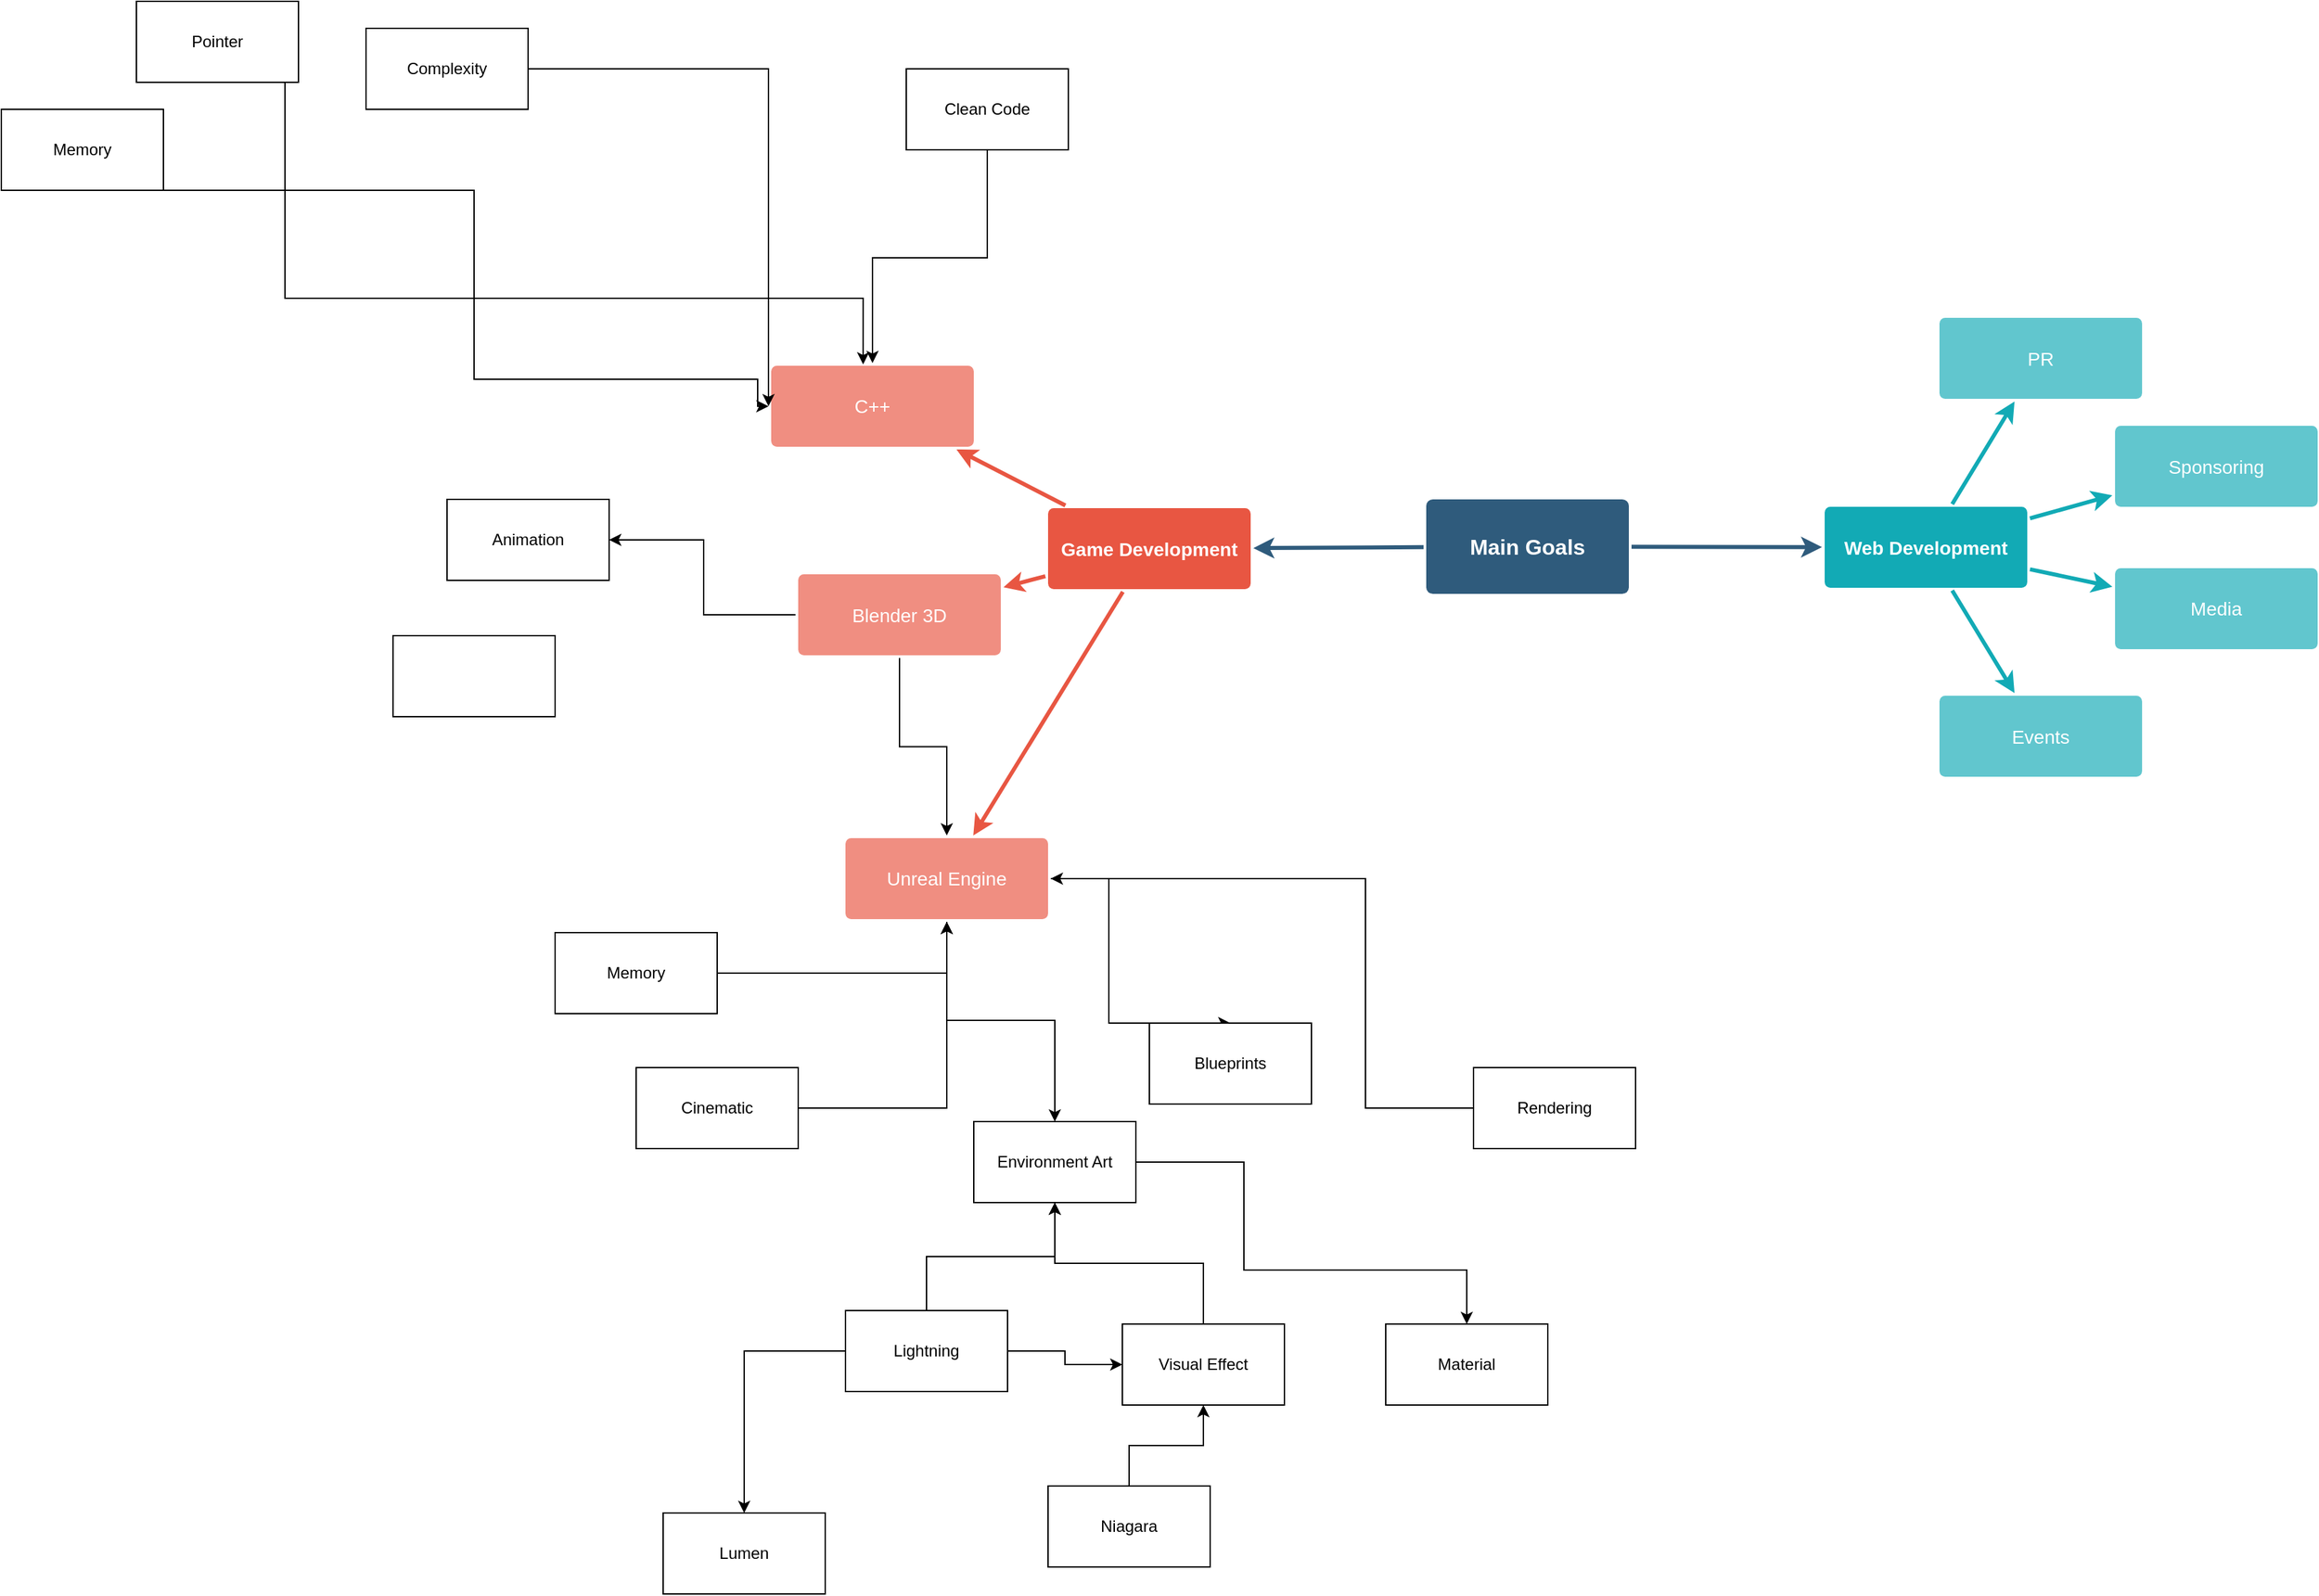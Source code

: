 <mxfile version="24.2.8" type="github">
  <diagram id="6a731a19-8d31-9384-78a2-239565b7b9f0" name="Page-1">
    <mxGraphModel dx="2603" dy="738" grid="1" gridSize="10" guides="1" tooltips="1" connect="1" arrows="1" fold="1" page="1" pageScale="1" pageWidth="1169" pageHeight="827" background="none" math="0" shadow="0">
      <root>
        <mxCell id="0" />
        <mxCell id="1" parent="0" />
        <mxCell id="1746" value="" style="edgeStyle=none;rounded=0;jumpStyle=none;html=1;shadow=0;labelBackgroundColor=none;startArrow=none;startFill=0;endArrow=classic;endFill=1;jettySize=auto;orthogonalLoop=1;strokeColor=#2F5B7C;strokeWidth=3;fontFamily=Helvetica;fontSize=16;fontColor=#23445D;spacing=5;" parent="1" source="1749" target="1771" edge="1">
          <mxGeometry relative="1" as="geometry" />
        </mxCell>
        <mxCell id="1748" value="" style="edgeStyle=none;rounded=0;jumpStyle=none;html=1;shadow=0;labelBackgroundColor=none;startArrow=none;startFill=0;endArrow=classic;endFill=1;jettySize=auto;orthogonalLoop=1;strokeColor=#2F5B7C;strokeWidth=3;fontFamily=Helvetica;fontSize=16;fontColor=#23445D;spacing=5;" parent="1" source="1749" target="1753" edge="1">
          <mxGeometry relative="1" as="geometry" />
        </mxCell>
        <mxCell id="1749" value="Main Goals" style="rounded=1;whiteSpace=wrap;html=1;shadow=0;labelBackgroundColor=none;strokeColor=none;strokeWidth=3;fillColor=#2F5B7C;fontFamily=Helvetica;fontSize=16;fontColor=#FFFFFF;align=center;fontStyle=1;spacing=5;arcSize=7;perimeterSpacing=2;" parent="1" vertex="1">
          <mxGeometry x="495" y="379" width="150" height="70" as="geometry" />
        </mxCell>
        <mxCell id="1750" value="" style="edgeStyle=none;rounded=1;jumpStyle=none;html=1;shadow=0;labelBackgroundColor=none;startArrow=none;startFill=0;jettySize=auto;orthogonalLoop=1;strokeColor=#E85642;strokeWidth=3;fontFamily=Helvetica;fontSize=14;fontColor=#FFFFFF;spacing=5;fontStyle=1;fillColor=#b0e3e6;" parent="1" source="1753" target="1756" edge="1">
          <mxGeometry relative="1" as="geometry" />
        </mxCell>
        <mxCell id="1751" value="" style="edgeStyle=none;rounded=1;jumpStyle=none;html=1;shadow=0;labelBackgroundColor=none;startArrow=none;startFill=0;jettySize=auto;orthogonalLoop=1;strokeColor=#E85642;strokeWidth=3;fontFamily=Helvetica;fontSize=14;fontColor=#FFFFFF;spacing=5;fontStyle=1;fillColor=#b0e3e6;" parent="1" source="1753" target="1755" edge="1">
          <mxGeometry relative="1" as="geometry" />
        </mxCell>
        <mxCell id="1752" value="" style="edgeStyle=none;rounded=1;jumpStyle=none;html=1;shadow=0;labelBackgroundColor=none;startArrow=none;startFill=0;jettySize=auto;orthogonalLoop=1;strokeColor=#E85642;strokeWidth=3;fontFamily=Helvetica;fontSize=14;fontColor=#FFFFFF;spacing=5;fontStyle=1;fillColor=#b0e3e6;" parent="1" source="1753" target="1754" edge="1">
          <mxGeometry relative="1" as="geometry" />
        </mxCell>
        <mxCell id="1753" value="Game Development" style="rounded=1;whiteSpace=wrap;html=1;shadow=0;labelBackgroundColor=none;strokeColor=none;strokeWidth=3;fillColor=#e85642;fontFamily=Helvetica;fontSize=14;fontColor=#FFFFFF;align=center;spacing=5;fontStyle=1;arcSize=7;perimeterSpacing=2;" parent="1" vertex="1">
          <mxGeometry x="215" y="385.5" width="150" height="60" as="geometry" />
        </mxCell>
        <mxCell id="bTv7Xcpy6aVd2BoRwM-k-1783" style="edgeStyle=orthogonalEdgeStyle;rounded=0;orthogonalLoop=1;jettySize=auto;html=1;entryX=0.5;entryY=0;entryDx=0;entryDy=0;" edge="1" parent="1" source="1754" target="bTv7Xcpy6aVd2BoRwM-k-1779">
          <mxGeometry relative="1" as="geometry" />
        </mxCell>
        <mxCell id="bTv7Xcpy6aVd2BoRwM-k-1809" style="edgeStyle=orthogonalEdgeStyle;rounded=0;orthogonalLoop=1;jettySize=auto;html=1;entryX=0.5;entryY=0;entryDx=0;entryDy=0;" edge="1" parent="1" source="1754" target="bTv7Xcpy6aVd2BoRwM-k-1808">
          <mxGeometry relative="1" as="geometry">
            <Array as="points">
              <mxPoint x="260" y="660" />
              <mxPoint x="260" y="767" />
            </Array>
          </mxGeometry>
        </mxCell>
        <mxCell id="1754" value="Unreal Engine" style="rounded=1;whiteSpace=wrap;html=1;shadow=0;labelBackgroundColor=none;strokeColor=none;strokeWidth=3;fillColor=#f08e81;fontFamily=Helvetica;fontSize=14;fontColor=#FFFFFF;align=center;spacing=5;fontStyle=0;arcSize=7;perimeterSpacing=2;" parent="1" vertex="1">
          <mxGeometry x="65" y="630" width="150" height="60" as="geometry" />
        </mxCell>
        <mxCell id="LfrT7Lx4cVq_b7oihQ93-1780" style="edgeStyle=orthogonalEdgeStyle;rounded=0;orthogonalLoop=1;jettySize=auto;html=1;exitX=0;exitY=0.5;exitDx=0;exitDy=0;entryX=1;entryY=0.5;entryDx=0;entryDy=0;" parent="1" source="1755" target="LfrT7Lx4cVq_b7oihQ93-1779" edge="1">
          <mxGeometry relative="1" as="geometry" />
        </mxCell>
        <mxCell id="bTv7Xcpy6aVd2BoRwM-k-1782" style="edgeStyle=orthogonalEdgeStyle;rounded=0;orthogonalLoop=1;jettySize=auto;html=1;entryX=0.5;entryY=0;entryDx=0;entryDy=0;" edge="1" parent="1" source="1755" target="1754">
          <mxGeometry relative="1" as="geometry" />
        </mxCell>
        <mxCell id="1755" value="Blender 3D" style="rounded=1;whiteSpace=wrap;html=1;shadow=0;labelBackgroundColor=none;strokeColor=none;strokeWidth=3;fillColor=#f08e81;fontFamily=Helvetica;fontSize=14;fontColor=#FFFFFF;align=center;spacing=5;fontStyle=0;arcSize=7;perimeterSpacing=2;" parent="1" vertex="1">
          <mxGeometry x="30" y="434.5" width="150" height="60" as="geometry" />
        </mxCell>
        <mxCell id="1756" value="C++" style="rounded=1;whiteSpace=wrap;html=1;shadow=0;labelBackgroundColor=none;strokeColor=none;strokeWidth=3;fillColor=#f08e81;fontFamily=Helvetica;fontSize=14;fontColor=#FFFFFF;align=center;spacing=5;fontStyle=0;arcSize=7;perimeterSpacing=2;" parent="1" vertex="1">
          <mxGeometry x="10" y="280" width="150" height="60" as="geometry" />
        </mxCell>
        <mxCell id="1771" value="Web Development" style="rounded=1;whiteSpace=wrap;html=1;shadow=0;labelBackgroundColor=none;strokeColor=none;strokeWidth=3;fillColor=#12aab5;fontFamily=Helvetica;fontSize=14;fontColor=#FFFFFF;align=center;spacing=5;fontStyle=1;arcSize=7;perimeterSpacing=2;" parent="1" vertex="1">
          <mxGeometry x="790" y="384.5" width="150" height="60" as="geometry" />
        </mxCell>
        <mxCell id="1772" value="Events" style="rounded=1;whiteSpace=wrap;html=1;shadow=0;labelBackgroundColor=none;strokeColor=none;strokeWidth=3;fillColor=#61c6ce;fontFamily=Helvetica;fontSize=14;fontColor=#FFFFFF;align=center;spacing=5;fontStyle=0;arcSize=7;perimeterSpacing=2;" parent="1" vertex="1">
          <mxGeometry x="875" y="524.5" width="150" height="60" as="geometry" />
        </mxCell>
        <mxCell id="1773" value="" style="edgeStyle=none;rounded=1;jumpStyle=none;html=1;shadow=0;labelBackgroundColor=none;startArrow=none;startFill=0;jettySize=auto;orthogonalLoop=1;strokeColor=#12AAB5;strokeWidth=3;fontFamily=Helvetica;fontSize=14;fontColor=#FFFFFF;spacing=5;fontStyle=1;fillColor=#b0e3e6;" parent="1" source="1771" target="1772" edge="1">
          <mxGeometry relative="1" as="geometry" />
        </mxCell>
        <mxCell id="1774" value="Media" style="rounded=1;whiteSpace=wrap;html=1;shadow=0;labelBackgroundColor=none;strokeColor=none;strokeWidth=3;fillColor=#61c6ce;fontFamily=Helvetica;fontSize=14;fontColor=#FFFFFF;align=center;spacing=5;fontStyle=0;arcSize=7;perimeterSpacing=2;" parent="1" vertex="1">
          <mxGeometry x="1005" y="430" width="150" height="60" as="geometry" />
        </mxCell>
        <mxCell id="1775" value="" style="edgeStyle=none;rounded=1;jumpStyle=none;html=1;shadow=0;labelBackgroundColor=none;startArrow=none;startFill=0;jettySize=auto;orthogonalLoop=1;strokeColor=#12AAB5;strokeWidth=3;fontFamily=Helvetica;fontSize=14;fontColor=#FFFFFF;spacing=5;fontStyle=1;fillColor=#b0e3e6;" parent="1" source="1771" target="1774" edge="1">
          <mxGeometry relative="1" as="geometry" />
        </mxCell>
        <mxCell id="1776" value="Sponsoring" style="rounded=1;whiteSpace=wrap;html=1;shadow=0;labelBackgroundColor=none;strokeColor=none;strokeWidth=3;fillColor=#61c6ce;fontFamily=Helvetica;fontSize=14;fontColor=#FFFFFF;align=center;spacing=5;fontStyle=0;arcSize=7;perimeterSpacing=2;" parent="1" vertex="1">
          <mxGeometry x="1005" y="324.5" width="150" height="60" as="geometry" />
        </mxCell>
        <mxCell id="1777" value="" style="edgeStyle=none;rounded=1;jumpStyle=none;html=1;shadow=0;labelBackgroundColor=none;startArrow=none;startFill=0;jettySize=auto;orthogonalLoop=1;strokeColor=#12AAB5;strokeWidth=3;fontFamily=Helvetica;fontSize=14;fontColor=#FFFFFF;spacing=5;fontStyle=1;fillColor=#b0e3e6;" parent="1" source="1771" target="1776" edge="1">
          <mxGeometry relative="1" as="geometry" />
        </mxCell>
        <mxCell id="1778" value="PR" style="rounded=1;whiteSpace=wrap;html=1;shadow=0;labelBackgroundColor=none;strokeColor=none;strokeWidth=3;fillColor=#61c6ce;fontFamily=Helvetica;fontSize=14;fontColor=#FFFFFF;align=center;spacing=5;fontStyle=0;arcSize=7;perimeterSpacing=2;" parent="1" vertex="1">
          <mxGeometry x="875" y="244.5" width="150" height="60" as="geometry" />
        </mxCell>
        <mxCell id="1779" value="" style="edgeStyle=none;rounded=1;jumpStyle=none;html=1;shadow=0;labelBackgroundColor=none;startArrow=none;startFill=0;jettySize=auto;orthogonalLoop=1;strokeColor=#12AAB5;strokeWidth=3;fontFamily=Helvetica;fontSize=14;fontColor=#FFFFFF;spacing=5;fontStyle=1;fillColor=#b0e3e6;" parent="1" source="1771" target="1778" edge="1">
          <mxGeometry relative="1" as="geometry" />
        </mxCell>
        <mxCell id="LfrT7Lx4cVq_b7oihQ93-1779" value="Animation" style="rounded=0;whiteSpace=wrap;html=1;" parent="1" vertex="1">
          <mxGeometry x="-230" y="379" width="120" height="60" as="geometry" />
        </mxCell>
        <mxCell id="bTv7Xcpy6aVd2BoRwM-k-1806" style="edgeStyle=orthogonalEdgeStyle;rounded=0;orthogonalLoop=1;jettySize=auto;html=1;entryX=0.5;entryY=0;entryDx=0;entryDy=0;" edge="1" parent="1" source="bTv7Xcpy6aVd2BoRwM-k-1779" target="bTv7Xcpy6aVd2BoRwM-k-1805">
          <mxGeometry relative="1" as="geometry">
            <Array as="points">
              <mxPoint x="360" y="870" />
              <mxPoint x="360" y="950" />
              <mxPoint x="525" y="950" />
            </Array>
          </mxGeometry>
        </mxCell>
        <mxCell id="bTv7Xcpy6aVd2BoRwM-k-1779" value="Environment Art" style="rounded=0;whiteSpace=wrap;html=1;" vertex="1" parent="1">
          <mxGeometry x="160" y="840" width="120" height="60" as="geometry" />
        </mxCell>
        <mxCell id="bTv7Xcpy6aVd2BoRwM-k-1785" style="edgeStyle=orthogonalEdgeStyle;rounded=0;orthogonalLoop=1;jettySize=auto;html=1;entryX=0.5;entryY=1;entryDx=0;entryDy=0;" edge="1" parent="1" source="bTv7Xcpy6aVd2BoRwM-k-1780" target="1754">
          <mxGeometry relative="1" as="geometry">
            <mxPoint x="70" y="720" as="targetPoint" />
          </mxGeometry>
        </mxCell>
        <mxCell id="bTv7Xcpy6aVd2BoRwM-k-1780" value="Cinematic" style="rounded=0;whiteSpace=wrap;html=1;" vertex="1" parent="1">
          <mxGeometry x="-90" y="800" width="120" height="60" as="geometry" />
        </mxCell>
        <mxCell id="bTv7Xcpy6aVd2BoRwM-k-1807" style="edgeStyle=orthogonalEdgeStyle;rounded=0;orthogonalLoop=1;jettySize=auto;html=1;" edge="1" parent="1" source="bTv7Xcpy6aVd2BoRwM-k-1781" target="1754">
          <mxGeometry relative="1" as="geometry" />
        </mxCell>
        <mxCell id="bTv7Xcpy6aVd2BoRwM-k-1781" value="Memory" style="rounded=0;whiteSpace=wrap;html=1;" vertex="1" parent="1">
          <mxGeometry x="-150" y="700" width="120" height="60" as="geometry" />
        </mxCell>
        <mxCell id="bTv7Xcpy6aVd2BoRwM-k-1787" style="edgeStyle=orthogonalEdgeStyle;rounded=0;orthogonalLoop=1;jettySize=auto;html=1;exitX=0.5;exitY=1;exitDx=0;exitDy=0;entryX=0;entryY=0.5;entryDx=0;entryDy=0;" edge="1" parent="1" source="bTv7Xcpy6aVd2BoRwM-k-1786" target="1756">
          <mxGeometry relative="1" as="geometry">
            <Array as="points">
              <mxPoint x="-210" y="150" />
              <mxPoint x="-210" y="290" />
              <mxPoint y="290" />
              <mxPoint y="310" />
            </Array>
          </mxGeometry>
        </mxCell>
        <mxCell id="bTv7Xcpy6aVd2BoRwM-k-1786" value="Memory" style="rounded=0;whiteSpace=wrap;html=1;" vertex="1" parent="1">
          <mxGeometry x="-560" y="90" width="120" height="60" as="geometry" />
        </mxCell>
        <mxCell id="bTv7Xcpy6aVd2BoRwM-k-1788" value="Pointer" style="rounded=0;whiteSpace=wrap;html=1;" vertex="1" parent="1">
          <mxGeometry x="-460" y="10" width="120" height="60" as="geometry" />
        </mxCell>
        <mxCell id="bTv7Xcpy6aVd2BoRwM-k-1789" style="edgeStyle=orthogonalEdgeStyle;rounded=0;orthogonalLoop=1;jettySize=auto;html=1;entryX=0.455;entryY=0.016;entryDx=0;entryDy=0;entryPerimeter=0;" edge="1" parent="1" source="bTv7Xcpy6aVd2BoRwM-k-1788" target="1756">
          <mxGeometry relative="1" as="geometry">
            <Array as="points">
              <mxPoint x="-350" y="230" />
              <mxPoint x="78" y="230" />
            </Array>
          </mxGeometry>
        </mxCell>
        <mxCell id="bTv7Xcpy6aVd2BoRwM-k-1792" style="edgeStyle=orthogonalEdgeStyle;rounded=0;orthogonalLoop=1;jettySize=auto;html=1;entryX=0.5;entryY=1;entryDx=0;entryDy=0;" edge="1" parent="1" source="bTv7Xcpy6aVd2BoRwM-k-1790" target="bTv7Xcpy6aVd2BoRwM-k-1779">
          <mxGeometry relative="1" as="geometry" />
        </mxCell>
        <mxCell id="bTv7Xcpy6aVd2BoRwM-k-1797" style="edgeStyle=orthogonalEdgeStyle;rounded=0;orthogonalLoop=1;jettySize=auto;html=1;entryX=0;entryY=0.5;entryDx=0;entryDy=0;" edge="1" parent="1" source="bTv7Xcpy6aVd2BoRwM-k-1790" target="bTv7Xcpy6aVd2BoRwM-k-1795">
          <mxGeometry relative="1" as="geometry" />
        </mxCell>
        <mxCell id="bTv7Xcpy6aVd2BoRwM-k-1798" style="edgeStyle=orthogonalEdgeStyle;rounded=0;orthogonalLoop=1;jettySize=auto;html=1;entryX=0.5;entryY=0;entryDx=0;entryDy=0;" edge="1" parent="1" source="bTv7Xcpy6aVd2BoRwM-k-1790" target="bTv7Xcpy6aVd2BoRwM-k-1794">
          <mxGeometry relative="1" as="geometry" />
        </mxCell>
        <mxCell id="bTv7Xcpy6aVd2BoRwM-k-1790" value="Lightning" style="rounded=0;whiteSpace=wrap;html=1;" vertex="1" parent="1">
          <mxGeometry x="65" y="980" width="120" height="60" as="geometry" />
        </mxCell>
        <mxCell id="bTv7Xcpy6aVd2BoRwM-k-1791" value="" style="rounded=0;whiteSpace=wrap;html=1;" vertex="1" parent="1">
          <mxGeometry x="-270" y="480" width="120" height="60" as="geometry" />
        </mxCell>
        <mxCell id="bTv7Xcpy6aVd2BoRwM-k-1794" value="Lumen" style="rounded=0;whiteSpace=wrap;html=1;" vertex="1" parent="1">
          <mxGeometry x="-70" y="1130" width="120" height="60" as="geometry" />
        </mxCell>
        <mxCell id="bTv7Xcpy6aVd2BoRwM-k-1796" style="edgeStyle=orthogonalEdgeStyle;rounded=0;orthogonalLoop=1;jettySize=auto;html=1;entryX=0.5;entryY=1;entryDx=0;entryDy=0;" edge="1" parent="1" source="bTv7Xcpy6aVd2BoRwM-k-1795" target="bTv7Xcpy6aVd2BoRwM-k-1779">
          <mxGeometry relative="1" as="geometry" />
        </mxCell>
        <mxCell id="bTv7Xcpy6aVd2BoRwM-k-1795" value="Visual Effect" style="rounded=0;whiteSpace=wrap;html=1;" vertex="1" parent="1">
          <mxGeometry x="270" y="990" width="120" height="60" as="geometry" />
        </mxCell>
        <mxCell id="bTv7Xcpy6aVd2BoRwM-k-1800" style="edgeStyle=orthogonalEdgeStyle;rounded=0;orthogonalLoop=1;jettySize=auto;html=1;entryX=0.5;entryY=0;entryDx=0;entryDy=0;" edge="1" parent="1" source="bTv7Xcpy6aVd2BoRwM-k-1799" target="1756">
          <mxGeometry relative="1" as="geometry" />
        </mxCell>
        <mxCell id="bTv7Xcpy6aVd2BoRwM-k-1799" value="Clean Code" style="rounded=0;whiteSpace=wrap;html=1;" vertex="1" parent="1">
          <mxGeometry x="110" y="60" width="120" height="60" as="geometry" />
        </mxCell>
        <mxCell id="bTv7Xcpy6aVd2BoRwM-k-1802" style="edgeStyle=orthogonalEdgeStyle;rounded=0;orthogonalLoop=1;jettySize=auto;html=1;entryX=0;entryY=0.5;entryDx=0;entryDy=0;" edge="1" parent="1" source="bTv7Xcpy6aVd2BoRwM-k-1801" target="1756">
          <mxGeometry relative="1" as="geometry" />
        </mxCell>
        <mxCell id="bTv7Xcpy6aVd2BoRwM-k-1801" value="Complexity" style="rounded=0;whiteSpace=wrap;html=1;" vertex="1" parent="1">
          <mxGeometry x="-290" y="30" width="120" height="60" as="geometry" />
        </mxCell>
        <mxCell id="bTv7Xcpy6aVd2BoRwM-k-1804" style="edgeStyle=orthogonalEdgeStyle;rounded=0;orthogonalLoop=1;jettySize=auto;html=1;entryX=0.5;entryY=1;entryDx=0;entryDy=0;" edge="1" parent="1" source="bTv7Xcpy6aVd2BoRwM-k-1803" target="bTv7Xcpy6aVd2BoRwM-k-1795">
          <mxGeometry relative="1" as="geometry" />
        </mxCell>
        <mxCell id="bTv7Xcpy6aVd2BoRwM-k-1803" value="Niagara" style="rounded=0;whiteSpace=wrap;html=1;" vertex="1" parent="1">
          <mxGeometry x="215" y="1110" width="120" height="60" as="geometry" />
        </mxCell>
        <mxCell id="bTv7Xcpy6aVd2BoRwM-k-1805" value="Material" style="rounded=0;whiteSpace=wrap;html=1;" vertex="1" parent="1">
          <mxGeometry x="465" y="990" width="120" height="60" as="geometry" />
        </mxCell>
        <mxCell id="bTv7Xcpy6aVd2BoRwM-k-1808" value="Blueprints" style="rounded=0;whiteSpace=wrap;html=1;" vertex="1" parent="1">
          <mxGeometry x="290" y="767" width="120" height="60" as="geometry" />
        </mxCell>
        <mxCell id="bTv7Xcpy6aVd2BoRwM-k-1811" style="edgeStyle=orthogonalEdgeStyle;rounded=0;orthogonalLoop=1;jettySize=auto;html=1;entryX=1;entryY=0.5;entryDx=0;entryDy=0;" edge="1" parent="1" source="bTv7Xcpy6aVd2BoRwM-k-1810" target="1754">
          <mxGeometry relative="1" as="geometry">
            <Array as="points">
              <mxPoint x="450" y="830" />
              <mxPoint x="450" y="660" />
            </Array>
          </mxGeometry>
        </mxCell>
        <mxCell id="bTv7Xcpy6aVd2BoRwM-k-1810" value="Rendering" style="rounded=0;whiteSpace=wrap;html=1;" vertex="1" parent="1">
          <mxGeometry x="530" y="800" width="120" height="60" as="geometry" />
        </mxCell>
      </root>
    </mxGraphModel>
  </diagram>
</mxfile>
